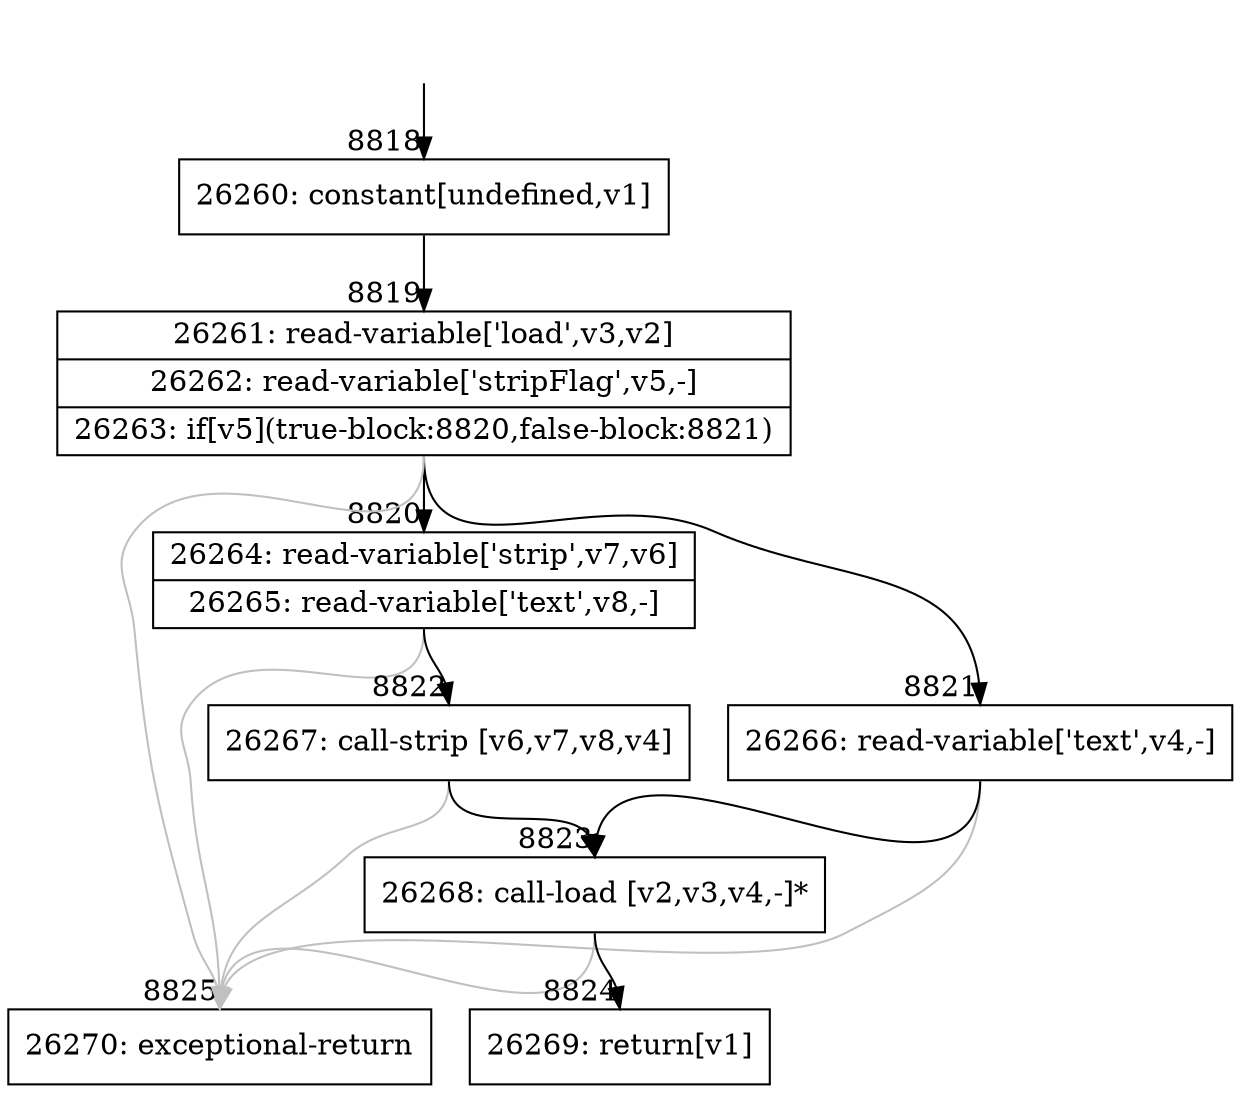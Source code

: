 digraph {
rankdir="TD"
BB_entry596[shape=none,label=""];
BB_entry596 -> BB8818 [tailport=s, headport=n, headlabel="    8818"]
BB8818 [shape=record label="{26260: constant[undefined,v1]}" ] 
BB8818 -> BB8819 [tailport=s, headport=n, headlabel="      8819"]
BB8819 [shape=record label="{26261: read-variable['load',v3,v2]|26262: read-variable['stripFlag',v5,-]|26263: if[v5](true-block:8820,false-block:8821)}" ] 
BB8819 -> BB8820 [tailport=s, headport=n, headlabel="      8820"]
BB8819 -> BB8821 [tailport=s, headport=n, headlabel="      8821"]
BB8819 -> BB8825 [tailport=s, headport=n, color=gray, headlabel="      8825"]
BB8820 [shape=record label="{26264: read-variable['strip',v7,v6]|26265: read-variable['text',v8,-]}" ] 
BB8820 -> BB8822 [tailport=s, headport=n, headlabel="      8822"]
BB8820 -> BB8825 [tailport=s, headport=n, color=gray]
BB8821 [shape=record label="{26266: read-variable['text',v4,-]}" ] 
BB8821 -> BB8823 [tailport=s, headport=n, headlabel="      8823"]
BB8821 -> BB8825 [tailport=s, headport=n, color=gray]
BB8822 [shape=record label="{26267: call-strip [v6,v7,v8,v4]}" ] 
BB8822 -> BB8823 [tailport=s, headport=n]
BB8822 -> BB8825 [tailport=s, headport=n, color=gray]
BB8823 [shape=record label="{26268: call-load [v2,v3,v4,-]*}" ] 
BB8823 -> BB8824 [tailport=s, headport=n, headlabel="      8824"]
BB8823 -> BB8825 [tailport=s, headport=n, color=gray]
BB8824 [shape=record label="{26269: return[v1]}" ] 
BB8825 [shape=record label="{26270: exceptional-return}" ] 
//#$~ 12361
}
